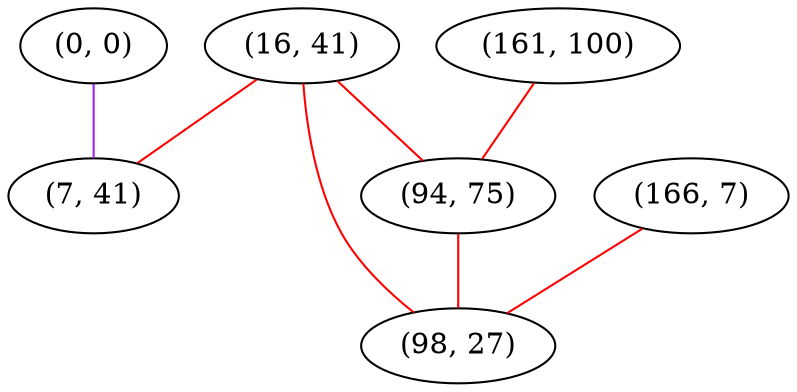 graph "" {
"(0, 0)";
"(166, 7)";
"(16, 41)";
"(161, 100)";
"(94, 75)";
"(98, 27)";
"(7, 41)";
"(0, 0)" -- "(7, 41)"  [color=purple, key=0, weight=4];
"(166, 7)" -- "(98, 27)"  [color=red, key=0, weight=1];
"(16, 41)" -- "(94, 75)"  [color=red, key=0, weight=1];
"(16, 41)" -- "(98, 27)"  [color=red, key=0, weight=1];
"(16, 41)" -- "(7, 41)"  [color=red, key=0, weight=1];
"(161, 100)" -- "(94, 75)"  [color=red, key=0, weight=1];
"(94, 75)" -- "(98, 27)"  [color=red, key=0, weight=1];
}
